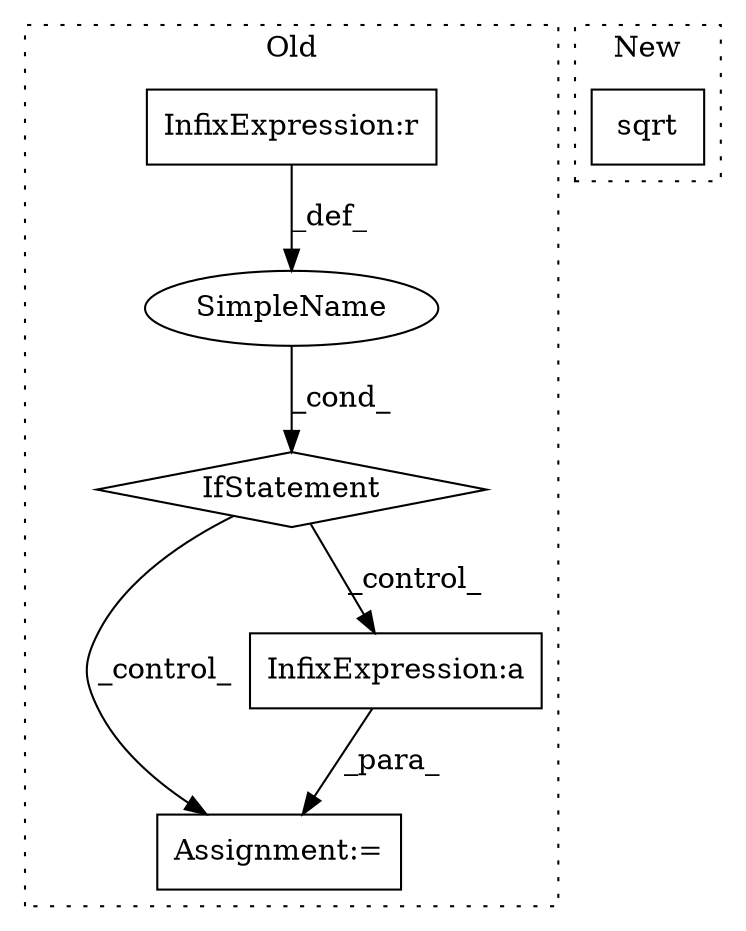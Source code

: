 digraph G {
subgraph cluster0 {
1 [label="IfStatement" a="25" s="741,759" l="4,2" shape="diamond"];
3 [label="Assignment:=" a="7" s="772" l="1" shape="box"];
4 [label="SimpleName" a="42" s="" l="" shape="ellipse"];
5 [label="InfixExpression:r" a="27" s="746" l="3" shape="box"];
6 [label="InfixExpression:a" a="27" s="785" l="3" shape="box"];
label = "Old";
style="dotted";
}
subgraph cluster1 {
2 [label="sqrt" a="32" s="764,770" l="5,1" shape="box"];
label = "New";
style="dotted";
}
1 -> 3 [label="_control_"];
1 -> 6 [label="_control_"];
4 -> 1 [label="_cond_"];
5 -> 4 [label="_def_"];
6 -> 3 [label="_para_"];
}